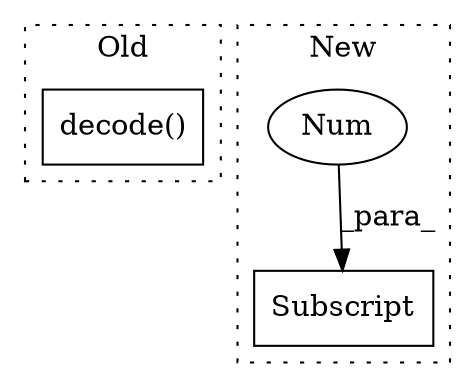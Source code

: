 digraph G {
subgraph cluster0 {
1 [label="decode()" a="75" s="3651" l="44" shape="box"];
label = "Old";
style="dotted";
}
subgraph cluster1 {
2 [label="Subscript" a="63" s="3381,0" l="16,0" shape="box"];
3 [label="Num" a="76" s="3394" l="2" shape="ellipse"];
label = "New";
style="dotted";
}
3 -> 2 [label="_para_"];
}